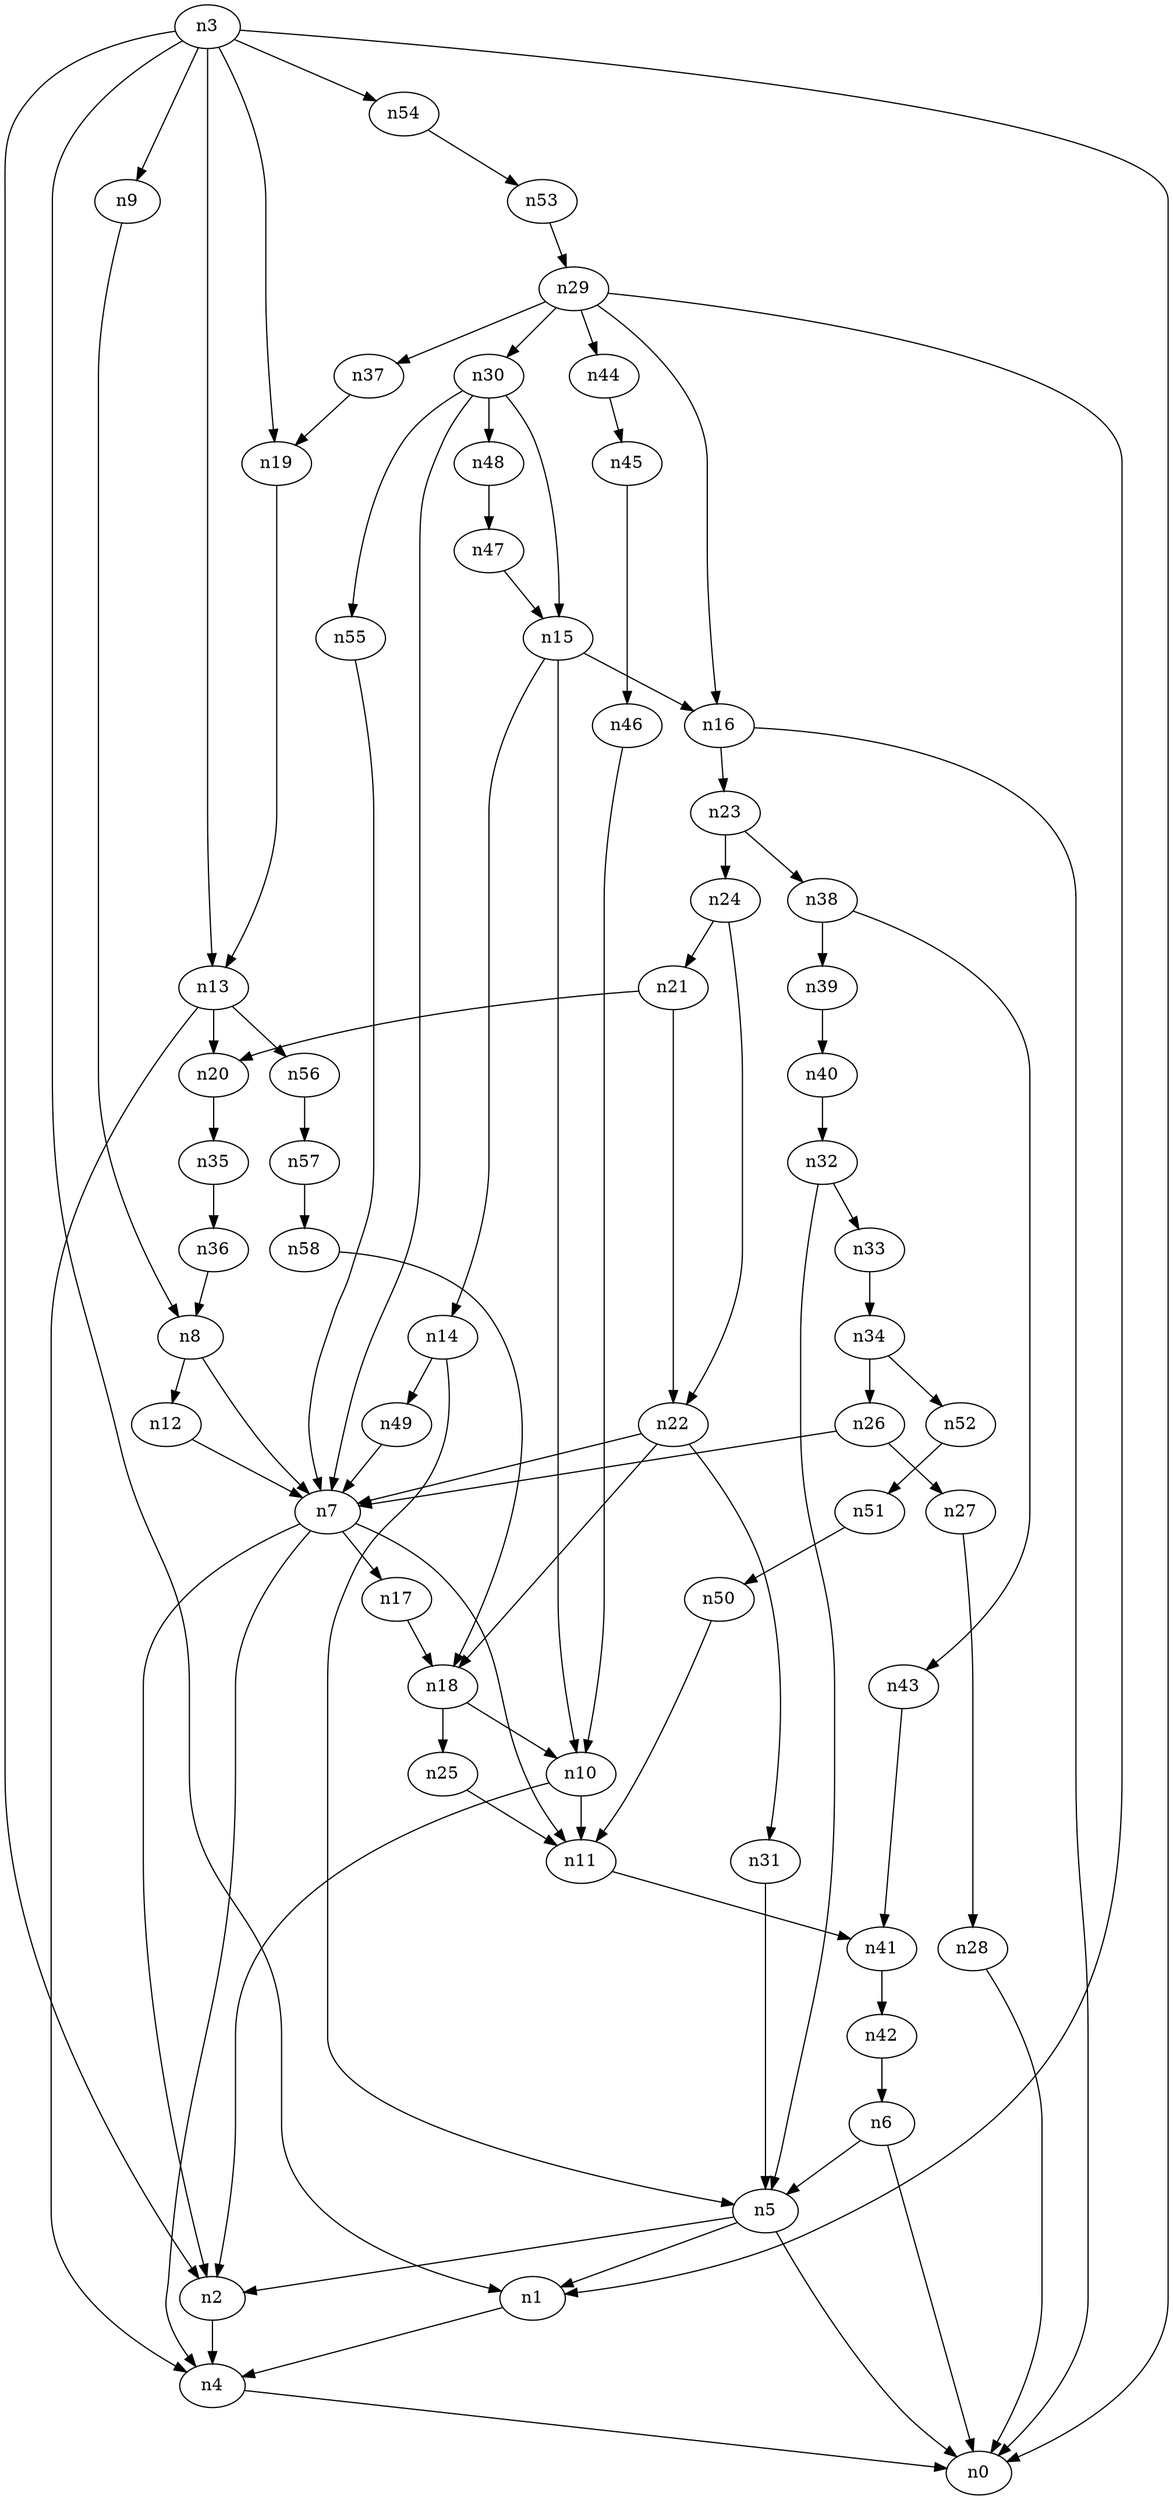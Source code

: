 digraph G {
	n1 -> n4	 [_graphml_id=e4];
	n2 -> n4	 [_graphml_id=e7];
	n3 -> n0	 [_graphml_id=e0];
	n3 -> n1	 [_graphml_id=e3];
	n3 -> n2	 [_graphml_id=e6];
	n3 -> n9	 [_graphml_id=e14];
	n3 -> n13	 [_graphml_id=e20];
	n3 -> n19	 [_graphml_id=e31];
	n3 -> n54	 [_graphml_id=e87];
	n4 -> n0	 [_graphml_id=e1];
	n5 -> n0	 [_graphml_id=e2];
	n5 -> n1	 [_graphml_id=e5];
	n5 -> n2	 [_graphml_id=e8];
	n6 -> n0	 [_graphml_id=e10];
	n6 -> n5	 [_graphml_id=e9];
	n7 -> n2	 [_graphml_id=e22];
	n7 -> n4	 [_graphml_id=e11];
	n7 -> n11	 [_graphml_id=e17];
	n7 -> n17	 [_graphml_id=e27];
	n8 -> n7	 [_graphml_id=e12];
	n8 -> n12	 [_graphml_id=e19];
	n9 -> n8	 [_graphml_id=e13];
	n10 -> n2	 [_graphml_id=e15];
	n10 -> n11	 [_graphml_id=e16];
	n11 -> n41	 [_graphml_id=e66];
	n12 -> n7	 [_graphml_id=e18];
	n13 -> n4	 [_graphml_id=e21];
	n13 -> n20	 [_graphml_id=e33];
	n13 -> n56	 [_graphml_id=e91];
	n14 -> n5	 [_graphml_id=e23];
	n14 -> n49	 [_graphml_id=e79];
	n15 -> n10	 [_graphml_id=e32];
	n15 -> n14	 [_graphml_id=e24];
	n15 -> n16	 [_graphml_id=e25];
	n16 -> n0	 [_graphml_id=e26];
	n16 -> n23	 [_graphml_id=e37];
	n17 -> n18	 [_graphml_id=e28];
	n18 -> n10	 [_graphml_id=e29];
	n18 -> n25	 [_graphml_id=e41];
	n19 -> n13	 [_graphml_id=e30];
	n20 -> n35	 [_graphml_id=e56];
	n21 -> n20	 [_graphml_id=e34];
	n21 -> n22	 [_graphml_id=e35];
	n22 -> n7	 [_graphml_id=e71];
	n22 -> n18	 [_graphml_id=e36];
	n22 -> n31	 [_graphml_id=e50];
	n23 -> n24	 [_graphml_id=e38];
	n23 -> n38	 [_graphml_id=e62];
	n24 -> n21	 [_graphml_id=e42];
	n24 -> n22	 [_graphml_id=e39];
	n25 -> n11	 [_graphml_id=e40];
	n26 -> n7	 [_graphml_id=e43];
	n26 -> n27	 [_graphml_id=e44];
	n27 -> n28	 [_graphml_id=e45];
	n28 -> n0	 [_graphml_id=e46];
	n29 -> n1	 [_graphml_id=e47];
	n29 -> n16	 [_graphml_id=e61];
	n29 -> n30	 [_graphml_id=e48];
	n29 -> n37	 [_graphml_id=e60];
	n29 -> n44	 [_graphml_id=e72];
	n30 -> n7	 [_graphml_id=e49];
	n30 -> n15	 [_graphml_id=e90];
	n30 -> n48	 [_graphml_id=e78];
	n30 -> n55	 [_graphml_id=e88];
	n31 -> n5	 [_graphml_id=e51];
	n32 -> n5	 [_graphml_id=e52];
	n32 -> n33	 [_graphml_id=e53];
	n33 -> n34	 [_graphml_id=e54];
	n34 -> n26	 [_graphml_id=e55];
	n34 -> n52	 [_graphml_id=e84];
	n35 -> n36	 [_graphml_id=e57];
	n36 -> n8	 [_graphml_id=e58];
	n37 -> n19	 [_graphml_id=e59];
	n38 -> n39	 [_graphml_id=e63];
	n38 -> n43	 [_graphml_id=e70];
	n39 -> n40	 [_graphml_id=e64];
	n40 -> n32	 [_graphml_id=e65];
	n41 -> n42	 [_graphml_id=e67];
	n42 -> n6	 [_graphml_id=e68];
	n43 -> n41	 [_graphml_id=e69];
	n44 -> n45	 [_graphml_id=e73];
	n45 -> n46	 [_graphml_id=e74];
	n46 -> n10	 [_graphml_id=e75];
	n47 -> n15	 [_graphml_id=e76];
	n48 -> n47	 [_graphml_id=e77];
	n49 -> n7	 [_graphml_id=e80];
	n50 -> n11	 [_graphml_id=e81];
	n51 -> n50	 [_graphml_id=e82];
	n52 -> n51	 [_graphml_id=e83];
	n53 -> n29	 [_graphml_id=e85];
	n54 -> n53	 [_graphml_id=e86];
	n55 -> n7	 [_graphml_id=e89];
	n56 -> n57	 [_graphml_id=e92];
	n57 -> n58	 [_graphml_id=e93];
	n58 -> n18	 [_graphml_id=e94];
}
